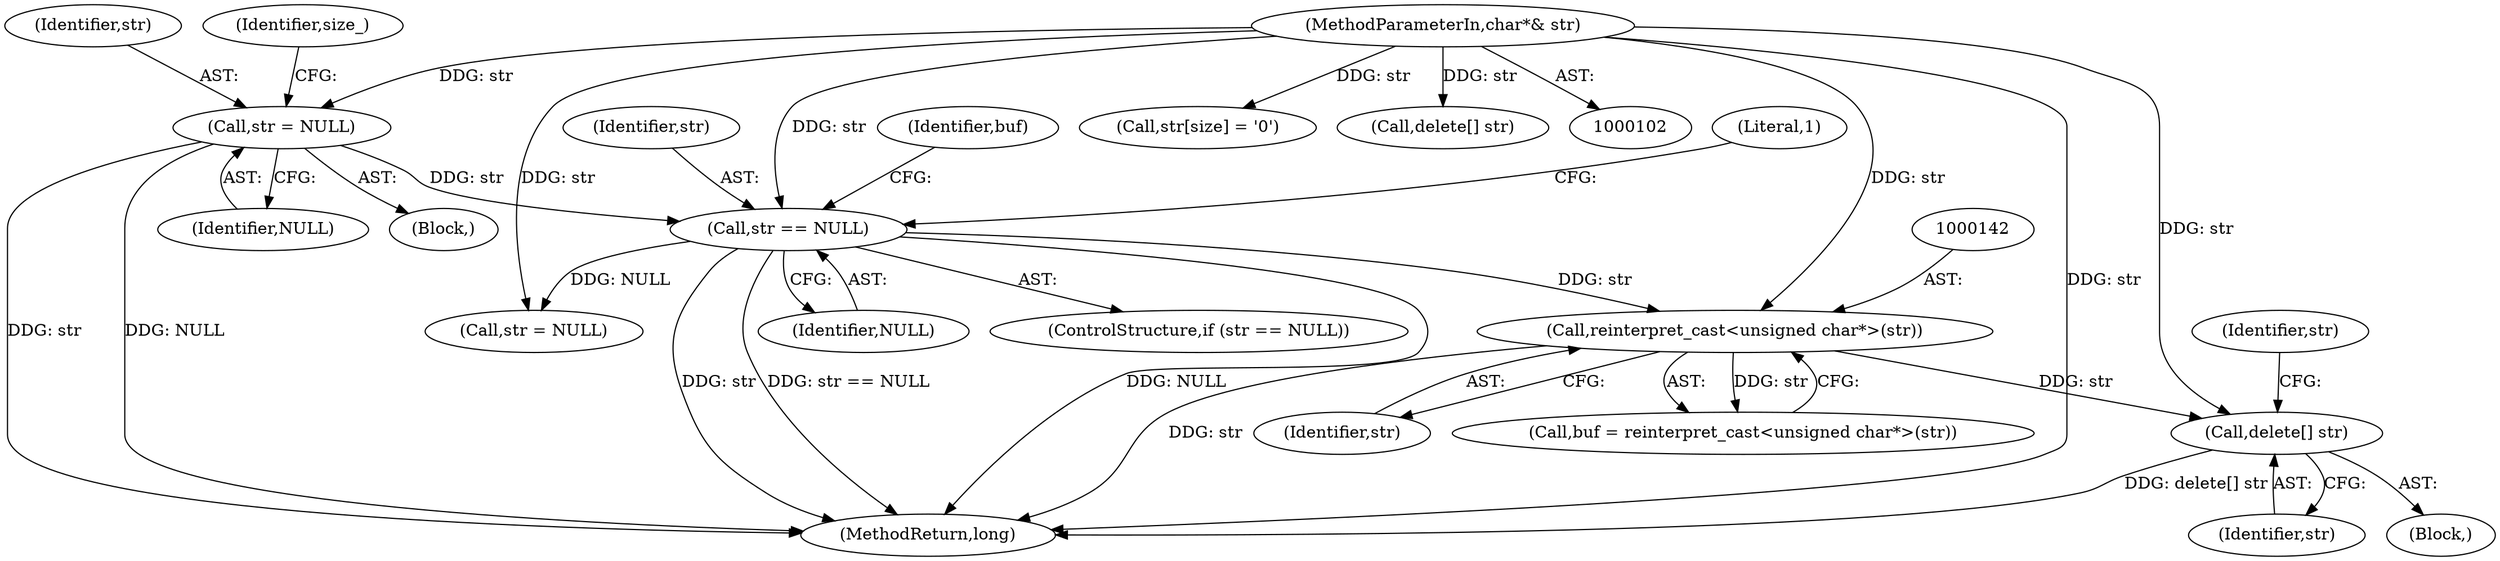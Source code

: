 digraph "1_Android_04839626ed859623901ebd3a5fd483982186b59d_211@API" {
"1000154" [label="(Call,delete[] str)"];
"1000141" [label="(Call,reinterpret_cast<unsigned char*>(str))"];
"1000133" [label="(Call,str == NULL)"];
"1000110" [label="(Call,str = NULL)"];
"1000106" [label="(MethodParameterIn,char*& str)"];
"1000139" [label="(Call,buf = reinterpret_cast<unsigned char*>(str))"];
"1000143" [label="(Identifier,str)"];
"1000157" [label="(Identifier,str)"];
"1000155" [label="(Identifier,str)"];
"1000111" [label="(Identifier,str)"];
"1000141" [label="(Call,reinterpret_cast<unsigned char*>(str))"];
"1000140" [label="(Identifier,buf)"];
"1000110" [label="(Call,str = NULL)"];
"1000161" [label="(Call,str[size] = '\0')"];
"1000156" [label="(Call,str = NULL)"];
"1000138" [label="(Literal,1)"];
"1000135" [label="(Identifier,NULL)"];
"1000108" [label="(Call,delete[] str)"];
"1000153" [label="(Block,)"];
"1000133" [label="(Call,str == NULL)"];
"1000107" [label="(Block,)"];
"1000112" [label="(Identifier,NULL)"];
"1000168" [label="(MethodReturn,long)"];
"1000106" [label="(MethodParameterIn,char*& str)"];
"1000154" [label="(Call,delete[] str)"];
"1000115" [label="(Identifier,size_)"];
"1000134" [label="(Identifier,str)"];
"1000132" [label="(ControlStructure,if (str == NULL))"];
"1000154" -> "1000153"  [label="AST: "];
"1000154" -> "1000155"  [label="CFG: "];
"1000155" -> "1000154"  [label="AST: "];
"1000157" -> "1000154"  [label="CFG: "];
"1000154" -> "1000168"  [label="DDG: delete[] str"];
"1000141" -> "1000154"  [label="DDG: str"];
"1000106" -> "1000154"  [label="DDG: str"];
"1000141" -> "1000139"  [label="AST: "];
"1000141" -> "1000143"  [label="CFG: "];
"1000142" -> "1000141"  [label="AST: "];
"1000143" -> "1000141"  [label="AST: "];
"1000139" -> "1000141"  [label="CFG: "];
"1000141" -> "1000168"  [label="DDG: str"];
"1000141" -> "1000139"  [label="DDG: str"];
"1000133" -> "1000141"  [label="DDG: str"];
"1000106" -> "1000141"  [label="DDG: str"];
"1000133" -> "1000132"  [label="AST: "];
"1000133" -> "1000135"  [label="CFG: "];
"1000134" -> "1000133"  [label="AST: "];
"1000135" -> "1000133"  [label="AST: "];
"1000138" -> "1000133"  [label="CFG: "];
"1000140" -> "1000133"  [label="CFG: "];
"1000133" -> "1000168"  [label="DDG: str"];
"1000133" -> "1000168"  [label="DDG: str == NULL"];
"1000133" -> "1000168"  [label="DDG: NULL"];
"1000110" -> "1000133"  [label="DDG: str"];
"1000106" -> "1000133"  [label="DDG: str"];
"1000133" -> "1000156"  [label="DDG: NULL"];
"1000110" -> "1000107"  [label="AST: "];
"1000110" -> "1000112"  [label="CFG: "];
"1000111" -> "1000110"  [label="AST: "];
"1000112" -> "1000110"  [label="AST: "];
"1000115" -> "1000110"  [label="CFG: "];
"1000110" -> "1000168"  [label="DDG: NULL"];
"1000110" -> "1000168"  [label="DDG: str"];
"1000106" -> "1000110"  [label="DDG: str"];
"1000106" -> "1000102"  [label="AST: "];
"1000106" -> "1000168"  [label="DDG: str"];
"1000106" -> "1000108"  [label="DDG: str"];
"1000106" -> "1000156"  [label="DDG: str"];
"1000106" -> "1000161"  [label="DDG: str"];
}

